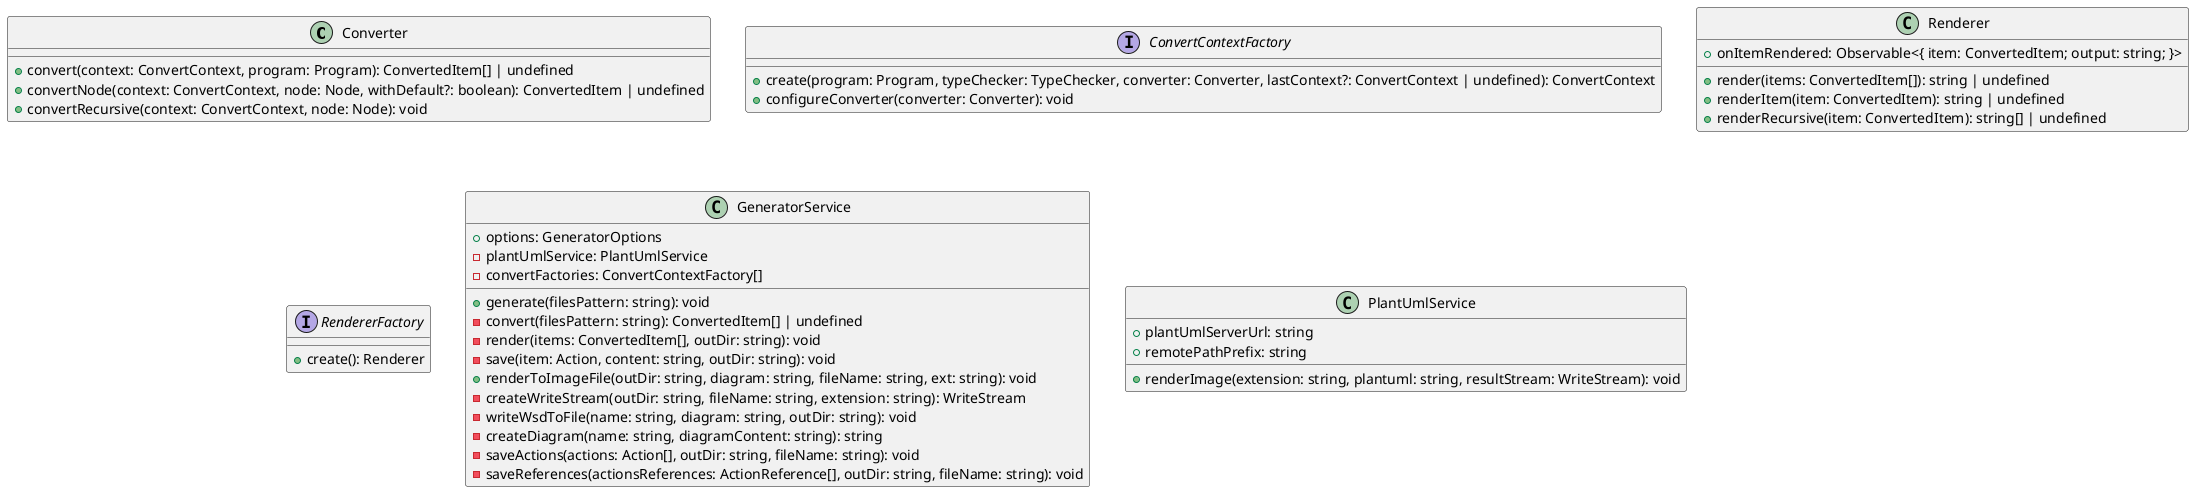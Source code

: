 @startuml Generator 

class Converter {
    +convert(context: ConvertContext, program: Program): ConvertedItem[] | undefined
    +convertNode(context: ConvertContext, node: Node, withDefault?: boolean): ConvertedItem | undefined
    +convertRecursive(context: ConvertContext, node: Node): void
}

interface ConvertContextFactory {
    +create(program: Program, typeChecker: TypeChecker, converter: Converter, lastContext?: ConvertContext | undefined): ConvertContext
    +configureConverter(converter: Converter): void
}


class Renderer {
    +onItemRendered: Observable<{ item: ConvertedItem; output: string; }>
    +render(items: ConvertedItem[]): string | undefined
    +renderItem(item: ConvertedItem): string | undefined
    +renderRecursive(item: ConvertedItem): string[] | undefined
}

interface RendererFactory {
    +create(): Renderer
}

class GeneratorService {
    +options: GeneratorOptions
    -plantUmlService: PlantUmlService
    -convertFactories: ConvertContextFactory[]
    +generate(filesPattern: string): void
    -convert(filesPattern: string): ConvertedItem[] | undefined
    -render(items: ConvertedItem[], outDir: string): void
    -save(item: Action, content: string, outDir: string): void
    +renderToImageFile(outDir: string, diagram: string, fileName: string, ext: string): void
    -createWriteStream(outDir: string, fileName: string, extension: string): WriteStream
    -writeWsdToFile(name: string, diagram: string, outDir: string): void
    -createDiagram(name: string, diagramContent: string): string
    -saveActions(actions: Action[], outDir: string, fileName: string): void
    -saveReferences(actionsReferences: ActionReference[], outDir: string, fileName: string): void
}

class PlantUmlService {
    +plantUmlServerUrl: string
    +remotePathPrefix: string
    +renderImage(extension: string, plantuml: string, resultStream: WriteStream): void
}



@enduml